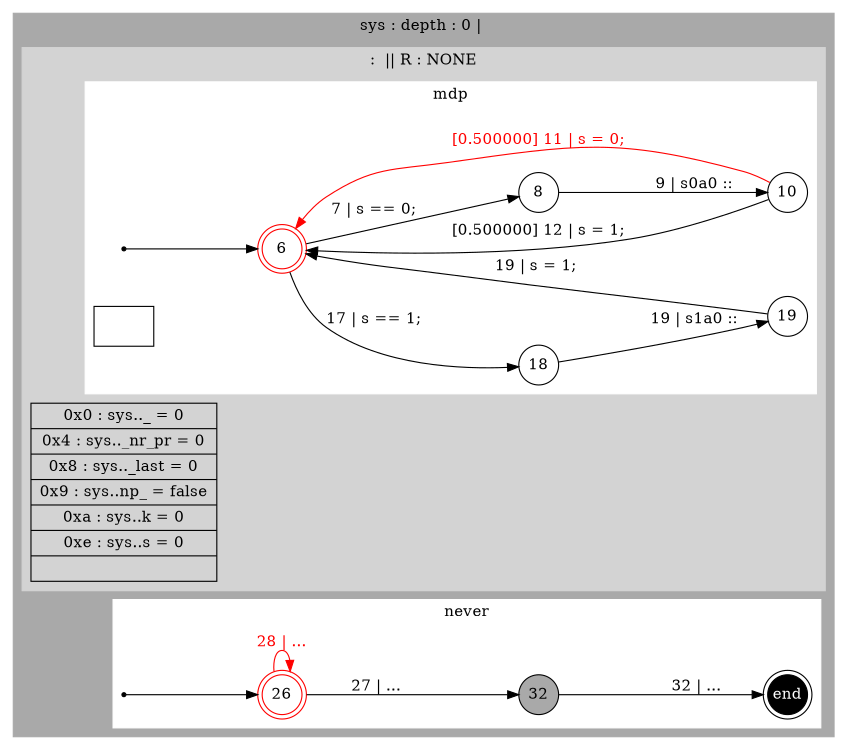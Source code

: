 digraph finite_state_machine {
	rankdir=LR
	size="8,5" 

	subgraph cluster_sys {
		style=filled;
		color=darkgrey;
		label = " sys : depth : 0 |  "; 
		subgraph cluster_ {
			style=filled;
			color=lightgrey;
			label = "  :  || R : NONE  "; 
 "node992"[ 
			label = "0x0   :   sys.._                  = 0
 | 0x4   :   sys.._nr_pr             = 0
 | 0x8   :   sys.._last              = 0
 | 0x9   :   sys..np_                = false
 | 0xa   :   sys..k                  = 0
 | 0xe   :   sys..s                  = 0
 | "
			shape = "record" 
];
			subgraph cluster_mdp {
				style=filled;
				color=white;
				label = "mdp" ; 
				94073979703271 [label = 6, shape = doublecircle, color = red, fixedsize = true]; 
				s94073979703271 [shape = point];
 "node999"[ 
				label = ""
				shape = "record" 
];
				94073979745159 [label = 18, shape = circle, fixedsize = true ];
				94073979745943 [label = 19, shape = circle, fixedsize = true ];
				94073979743975 [label = 8, shape = circle, fixedsize = true ];
				94073979744807 [label = 10, shape = circle, fixedsize = true ];
				s94073979703271 -> 94073979703271;
				94073979745159 -> 94073979745943 [ label = "19 | s1a0 :: "];
				94073979703271 -> 94073979743975 [ label = "7 | s == 0; "];
				94073979703271 -> 94073979745159 [ label = "17 | s == 1; "];
				94073979743975 -> 94073979744807 [ label = "9 | s0a0 :: "];
				94073979744807 -> 94073979703271 [color = red, fontcolor = red, label = " [0.500000] 11 | s = 0; "];
				94073979744807 -> 94073979703271 [ label = " [0.500000] 12 | s = 1; "];
				94073979745943 -> 94073979703271 [ label = "19 | s = 1; "];

			}
		}
		subgraph cluster_never {
			style=filled;
			color=white;
			label = " never "; 
			94073979743520 [label = 26, shape = doublecircle, color = red, fixedsize = true]; 
			s94073979743520 [shape = point];
			e [shape = doublecircle, fixedsize = true, style = filled, fillcolor = black, fontcolor = white,  label = end];
			94073979742816 [label = 32, shape = circle, fixedsize = true , style = filled, fillcolor = darkgrey];
			s94073979743520 -> 94073979743520;
			94073979742816 -> e [ label = "32 | ..."];
			94073979743520 -> 94073979742816 [ label = "27 | ..."];
			94073979743520 -> 94073979743520 [color = red, fontcolor = red, label = "28 | ..."];

		}

	}

}